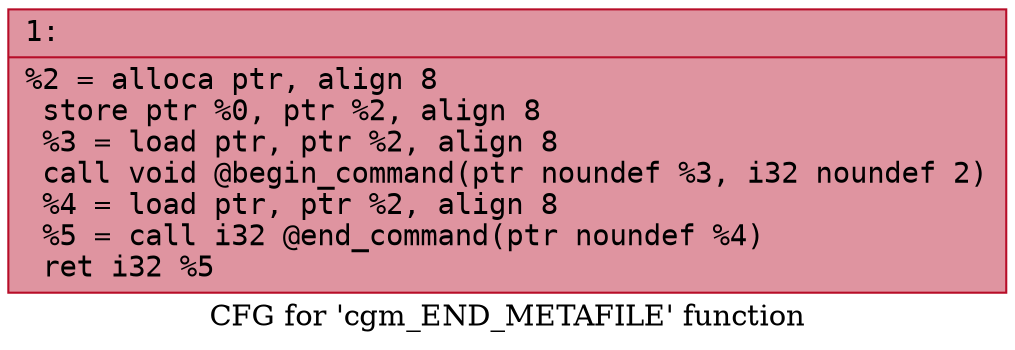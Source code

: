 digraph "CFG for 'cgm_END_METAFILE' function" {
	label="CFG for 'cgm_END_METAFILE' function";

	Node0x6000024c68a0 [shape=record,color="#b70d28ff", style=filled, fillcolor="#b70d2870" fontname="Courier",label="{1:\l|  %2 = alloca ptr, align 8\l  store ptr %0, ptr %2, align 8\l  %3 = load ptr, ptr %2, align 8\l  call void @begin_command(ptr noundef %3, i32 noundef 2)\l  %4 = load ptr, ptr %2, align 8\l  %5 = call i32 @end_command(ptr noundef %4)\l  ret i32 %5\l}"];
}
